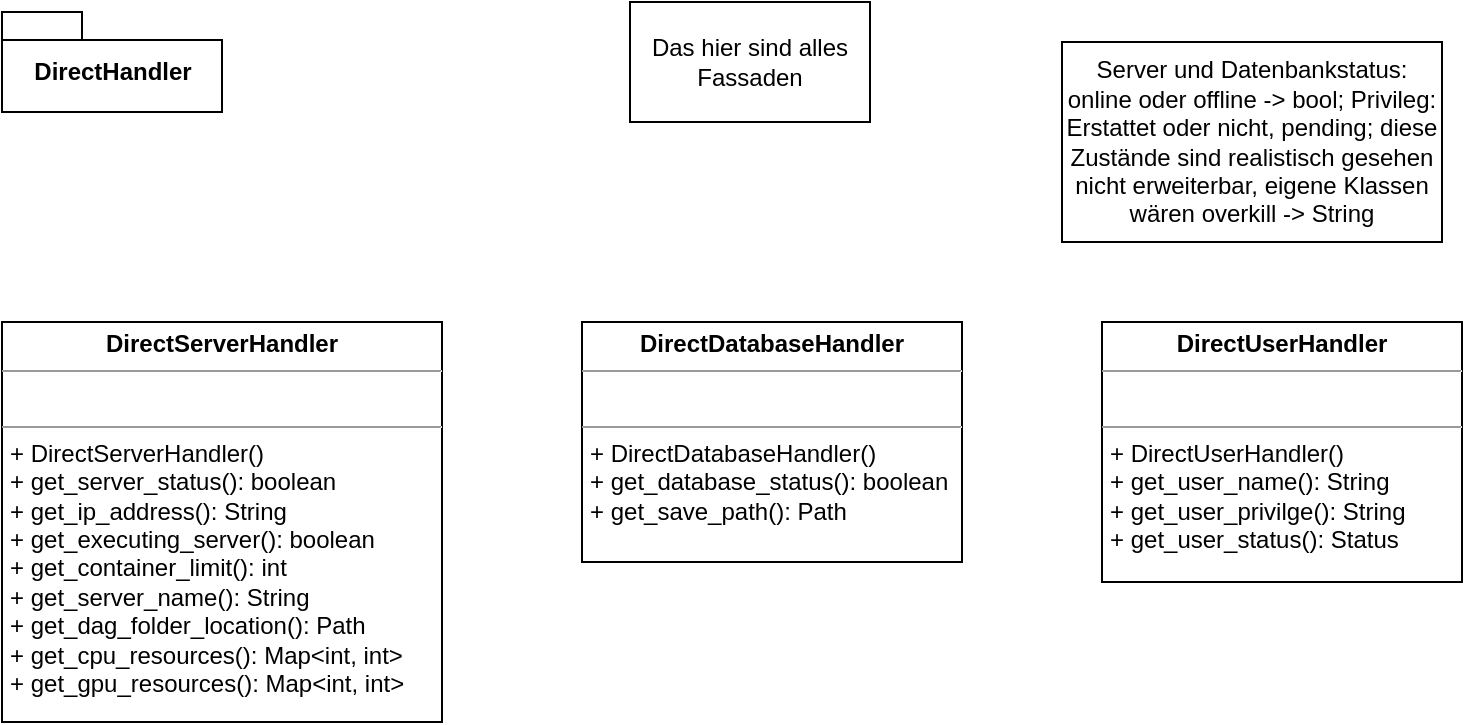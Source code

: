 <mxfile version="15.8.7" type="device"><diagram id="C5RBs43oDa-KdzZeNtuy" name="Page-1"><mxGraphModel dx="1106" dy="778" grid="1" gridSize="10" guides="1" tooltips="1" connect="1" arrows="1" fold="1" page="1" pageScale="1" pageWidth="827" pageHeight="1169" math="0" shadow="0"><root><mxCell id="WIyWlLk6GJQsqaUBKTNV-0"/><mxCell id="WIyWlLk6GJQsqaUBKTNV-1" parent="WIyWlLk6GJQsqaUBKTNV-0"/><mxCell id="eIQceNs1QsFLlda-77z3-5" value="&lt;p style=&quot;margin: 0px ; margin-top: 4px ; text-align: center&quot;&gt;&lt;b&gt;DirectServerHandler&lt;/b&gt;&lt;/p&gt;&lt;hr size=&quot;1&quot;&gt;&lt;p style=&quot;margin: 0px ; margin-left: 4px&quot;&gt;&lt;br&gt;&lt;/p&gt;&lt;hr size=&quot;1&quot;&gt;&lt;p style=&quot;margin: 0px ; margin-left: 4px&quot;&gt;+ DirectServerHandler()&lt;/p&gt;&lt;p style=&quot;margin: 0px ; margin-left: 4px&quot;&gt;+ get_server_status(): boolean&lt;/p&gt;&lt;p style=&quot;margin: 0px ; margin-left: 4px&quot;&gt;+ get_ip_address(): String&lt;/p&gt;&lt;p style=&quot;margin: 0px ; margin-left: 4px&quot;&gt;+ get_executing_server(): boolean&lt;/p&gt;&lt;p style=&quot;margin: 0px ; margin-left: 4px&quot;&gt;+ get_container_limit(): int&lt;/p&gt;&lt;p style=&quot;margin: 0px ; margin-left: 4px&quot;&gt;+ get_server_name(): String&lt;/p&gt;&lt;p style=&quot;margin: 0px ; margin-left: 4px&quot;&gt;+ get_dag_folder_location(): Path&lt;/p&gt;&lt;p style=&quot;margin: 0px ; margin-left: 4px&quot;&gt;+ get_cpu_resources(): Map&amp;lt;int, int&amp;gt;&lt;/p&gt;&lt;p style=&quot;margin: 0px ; margin-left: 4px&quot;&gt;+ get_gpu_resources(): Map&amp;lt;int, int&amp;gt;&lt;/p&gt;&lt;p style=&quot;margin: 0px ; margin-left: 4px&quot;&gt;&lt;br&gt;&lt;/p&gt;" style="verticalAlign=top;align=left;overflow=fill;fontSize=12;fontFamily=Helvetica;html=1;" parent="WIyWlLk6GJQsqaUBKTNV-1" vertex="1"><mxGeometry x="40" y="180" width="220" height="200" as="geometry"/></mxCell><mxCell id="eIQceNs1QsFLlda-77z3-6" value="&lt;p style=&quot;margin: 0px ; margin-top: 4px ; text-align: center&quot;&gt;&lt;b&gt;DirectDatabaseHandler&lt;/b&gt;&lt;/p&gt;&lt;hr size=&quot;1&quot;&gt;&lt;p style=&quot;margin: 0px ; margin-left: 4px&quot;&gt;&lt;br&gt;&lt;/p&gt;&lt;hr size=&quot;1&quot;&gt;&lt;p style=&quot;margin: 0px ; margin-left: 4px&quot;&gt;+ DirectDatabaseHandler()&lt;/p&gt;&lt;p style=&quot;margin: 0px ; margin-left: 4px&quot;&gt;+ get_database_status(): boolean&lt;/p&gt;&lt;p style=&quot;margin: 0px ; margin-left: 4px&quot;&gt;+ get_save_path(): Path&lt;/p&gt;&lt;p style=&quot;margin: 0px ; margin-left: 4px&quot;&gt;&lt;br&gt;&lt;/p&gt;" style="verticalAlign=top;align=left;overflow=fill;fontSize=12;fontFamily=Helvetica;html=1;" parent="WIyWlLk6GJQsqaUBKTNV-1" vertex="1"><mxGeometry x="330" y="180" width="190" height="120" as="geometry"/></mxCell><mxCell id="eIQceNs1QsFLlda-77z3-7" value="Das hier sind alles Fassaden" style="rounded=0;whiteSpace=wrap;html=1;" parent="WIyWlLk6GJQsqaUBKTNV-1" vertex="1"><mxGeometry x="354" y="20" width="120" height="60" as="geometry"/></mxCell><mxCell id="a4-AMWB2byOSu8fP_z66-1" value="DirectHandler" style="shape=folder;fontStyle=1;spacingTop=10;tabWidth=40;tabHeight=14;tabPosition=left;html=1;" parent="WIyWlLk6GJQsqaUBKTNV-1" vertex="1"><mxGeometry x="40" y="25" width="110" height="50" as="geometry"/></mxCell><mxCell id="a4-AMWB2byOSu8fP_z66-2" value="&lt;p style=&quot;margin: 0px ; margin-top: 4px ; text-align: center&quot;&gt;&lt;b&gt;DirectUserHandler&lt;/b&gt;&lt;/p&gt;&lt;hr size=&quot;1&quot;&gt;&lt;p style=&quot;margin: 0px ; margin-left: 4px&quot;&gt;&lt;br&gt;&lt;/p&gt;&lt;hr size=&quot;1&quot;&gt;&lt;p style=&quot;margin: 0px ; margin-left: 4px&quot;&gt;+ DirectUserHandler()&lt;/p&gt;&lt;p style=&quot;margin: 0px ; margin-left: 4px&quot;&gt;+ get_user_name(): String&lt;/p&gt;&lt;p style=&quot;margin: 0px ; margin-left: 4px&quot;&gt;+ get_user_privilge(): String&lt;/p&gt;&lt;p style=&quot;margin: 0px ; margin-left: 4px&quot;&gt;+ get_user_status(): Status&lt;/p&gt;" style="verticalAlign=top;align=left;overflow=fill;fontSize=12;fontFamily=Helvetica;html=1;" parent="WIyWlLk6GJQsqaUBKTNV-1" vertex="1"><mxGeometry x="590" y="180" width="180" height="130" as="geometry"/></mxCell><mxCell id="a4-AMWB2byOSu8fP_z66-3" value="Server und Datenbankstatus: online oder offline -&amp;gt; bool; Privileg: Erstattet oder nicht, pending; diese Zustände sind realistisch gesehen nicht erweiterbar, eigene Klassen wären overkill -&amp;gt; String" style="rounded=0;whiteSpace=wrap;html=1;" parent="WIyWlLk6GJQsqaUBKTNV-1" vertex="1"><mxGeometry x="570" y="40" width="190" height="100" as="geometry"/></mxCell></root></mxGraphModel></diagram></mxfile>